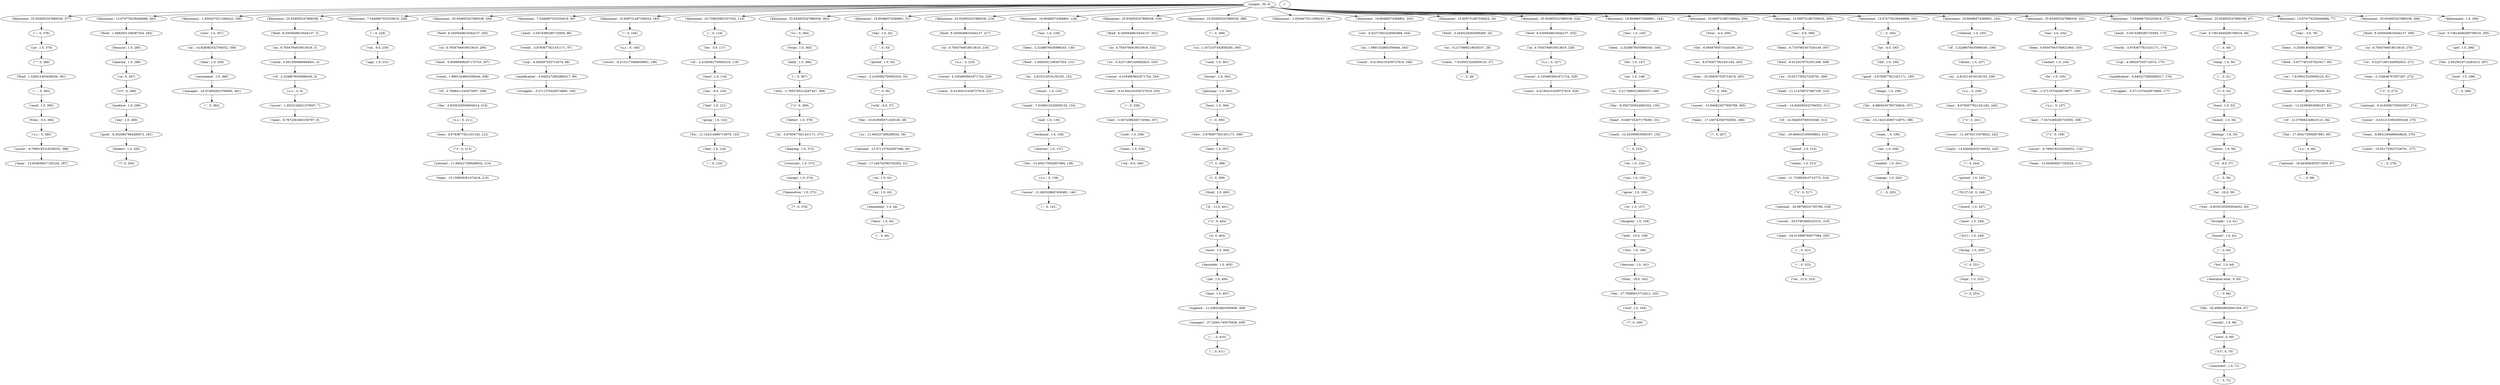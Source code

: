 strict digraph "" {
"('fired', -1.0083051168367554, 284)";
"('with', -15.0, 159)";
"('the', -19.666033100000803, 313)";
"(';', 0, 244)";
"('?', 0, 293)";
"('soccer', 4.1054903841871724, 328)";
"('u.s.', 0, 139)";
"('u.s.', 0, 107)";
"(';', 0, 395)";
"('coach', -14.826082032794552, 243)";
"('relieved', 1.0, 235)";
"('klinsmann', 25.934955247889338, 377)";
"('fired', 8.3305649610544137, 325)";
"('(', 0, 251)";
"('mixed', 1.0, 54)";
"(\"'s\", 0, 273)";
"('coach', -7.6195615245959125, 27)";
"('as', 6.7934794918013619, 3)";
"('.', 0, 72)";
"('posted', 1.0, 245)";
"('national', -5.4165082750002007, 274)";
"(\"'s\", 0, 241)";
"('job', 1.0, 406)";
"('.', 0, 278)";
"('coach', -10.021735027328791, 277)";
"('.', 0, 28)";
"('times', 1.0, 339)";
"('as', 6.7934794918013619, 218)";
"('the', -8.3567355642862324, 150)";
"(',', 0, 192)";
"('as', -5.2173880218630337, 26)";
"('klinsmann', 13.674776239446688, 283)";
"('cup', -4.309297535714574, 98)";
"('fired', 8.3305649610544137, 269)";
"('klinsmann', -1.6504475211066243, 356)";
"('next', 1.0, 397)";
"('been', -6.7197881657434149, 307)";
"(\"'s\", 0, 317)";
"('has', 1.0, 129)";
"('manager', -27.22941745579439, 409)";
"('";
"('-', 0, 229)";
"('as', 6.7934794918013619, 270)";
"('klinsmann', 25.934955247889338, 1)";
"('.', 0, 362)";
"('qualification', -4.9402272892860317, 99)";
"('struggles', -5.5711570428574895, 100)";
"('new', -3.0474380285716594, 337)";
"('.', 0, 125)";
"('klinsmann', 7.5446867352253619, 228)";
"('the', -10.618595071429148, 38)";
"('app', 1.0, 231)";
"('team', -15.150839291472618, 215)";
"('coach', -14.826082032794552, 311)";
"('with', -6.0, 37)";
"('soccer', -8.7890192316256552, 386)";
"('as', 6.7934794918013619, 332)";
"('head', -9.649735207179269, 151)";
"('klinsmann', 25.934955247889338, 204)";
"('klinsmann', 7.5446867352253619, 95)";
"('``', 0, 33)";
"('espn', 1.0, 252)";
"('got', 1.0, 296)";
"('.', 0, 299)";
"('consistent', 1.0, 71)";
"('.', 0, 49)";
"('at', -2.4165082750002016, 118)";
"('of', -2.3248676035896345, 5)";
"('klinsmann', 10.609731487336024, 183)";
"('it', -8.0, 57)";
"('ways', -2.4165082750002016, 35)";
"('go', 1.0, 148)";
"('except', 1.0, 374)";
"('.', 0, 51)";
"('director', 1.0, 137)";
"('ca', 0, 287)";
"('?', 0, 165)";
"('boot', 1.0, 298)";
"('fired', -3.3430226363095485, 25)";
"('!', 0, 267)";
"('feelings', 1.0, 55)";
"('u.s.', 0, 185)";
"('amid', -3.0474380285716594, 173)";
"('sack', 1.0, 391)";
"('fired', -1.0083051168367554, 131)";
"('brian', 1.0, 365)";
"('their', 1.0, 359)";
"('vs.', 0, 364)";
"('national', -18.463946303571859, 87)";
"('going', 1.0, 122)";
"('at', -3.6783677821431171, 371)";
"('fired', 8.3305649610544137, 2)";
"('agree', 1.0, 156)";
"('team', -17.246742565762002, 266)";
"('fired', 8.3305649610544137, 217)";
"('you', 1.0, 155)";
"('honest', 1.0, 62)";
"('.', 0, 203)";
"('let', 1.0, 147)";
"('struggles', -5.5711570428574895, 177)";
"('klinsmann', 16.739820991557352, 115)";
"('klinsmann', 25.934955247889338, 363)";
"('results', 1.0, 68)";
"('klinsmann', 19.80486574366801, 31)";
"('national', -13.571157042857486, 40)";
"('just', 0.73814049285708516, 295)";
"('klinsmann', 25.934955247889338, 216)";
"('team', -13.054936017183234, 387)";
"('klinsmann', 19.80486574366801, 128)";
"('soccer', -1.0523134621379597, 7)";
"('have', 1.0, 53)";
"('the', -15.142314085714975, 198)";
"('...', 0, 88)";
"('things', 1.0, 196)";
"('.', 0, 141)";
"('desirable', 1.0, 405)";
"('team', -8.8631294686044626, 276)";
"('out', 0.73814049285708516, 48)";
"('permanent', 1.0, 360)";
"('been', -2.3248676035896345, 130)";
"('disagree', 1.0, 158)";
"('men', -2.154648767857287, 272)";
"('produce', 1.0, 289)";
"('-', 0, 322)";
"('kickers', 1.0, 292)";
"('klinsmann', 25.934955247889338, 330)";
"('coach', -7.6195615245959125, 134)";
"('themselves', 1.0, 375)";
"('hiring', 1.0, 250)";
"('kelly', 1.0, 366)";
"('from', -4.0, 260)";
"('he', -10.0, 59)";
"('brutally', 1.0, 61)";
"('needed', 1.0, 201)";
"('team', -17.246742565762002, 41)";
"('us', -0.52371901428582923, 333)";
"(\"n't\", 0, 70)";
"('states', 1.0, 315)";
"('the', -3.8330165500004014, 210)";
"('who', -3.6783677821431171, 396)";
"('has', 1.0, 32)";
"('america', 1.0, 286)";
"('parted', 1.0, 34)";
"('head', -9.649735207179269, 82)";
"('klinsmann', 25.934955247889338, 388)";
"('duties', 1.0, 237)";
"('record', 1.0, 247)";
"('via', -8.0, 340)";
"('...', 0, 410)";
"('good', -3.6783677821431171, 195)";
"('coach', -0.41304101639727619, 221)";
"('usmnt', 1.0, 133)";
"('team', -6.7672261943150787, 8)";
"('from', -5.0, 384)";
"('the', -17.404173592857891, 85)";
"('has', -5.0, 306)";
"('fired', 8.3305649610544137, 205)";
"('everyone', 1.0, 373)";
"('klinsmann', -1.6504475211066243, 18)";
"('least', 1.0, 119)";
"('and', 1.0, 135)";
"('but', 1.0, 64)";
"('as', 6.7934794918013619, 206)";
"('us', -11.940227289286032, 39)";
"('";
"('the', -6.0948760571433169, 261)";
"('u.s.', 0, 86)";
"('for', -9.8804545785720634, 197)";
"('klinsmann', 19.80486574366801, 343)";
"('us', -0.52371901428582923, 271)";
"('the', -35.499049650001204, 67)";
"('men', -21.725805810714775, 316)";
"('him', 1.0, 124)";
"(')', 0, 253)";
"('u.s.', 0, 239)";
"('-', 0, 184)";
"(\"n't\", 0, 288)";
"('amid', -3.0474380285716594, 96)";
"('as', -2.815214519130155, 238)";
"('out', -0.52371901428582968, 344)";
"('.', 0, 116)";
"('klinsmann', 10.609731487336024, 24)";
"('i', 0, 399)";
"('klinsmann', 25.934955247889338, 324)";
"('klinsmann', 19.80486574366801, 144)";
"('men', -8.6783677821431162, 240)";
"('blaming', 1.0, 372)";
"('klinsmann', 10.609731487336024, 259)";
"('klinsmann', 10.609731487336024, 305)";
"(\"'s\", 0, 264)";
"('-', 0, 336)";
"('qualification', -4.9402272892860317, 176)";
"('head', -0.85989408287170743, 207)";
"('been', -2.3248676035896345, 146)";
"('he', -3.0, 117)";
"('.', 0, 46)";
"('?', 0, 398)";
"('soccer', -11.36792115478822, 242)";
"('u.s.', 0, 6)";
"('as', -14.826082032794552, 358)";
"('soccer', -34.57803846325131, 319)";
"('coach', 1.9891324863356044, 208)";
"('we', 1.0, 200)";
"('national', -11.940227289286032, 214)";
"('execution-wise', 0, 65)";
"('...', 0, 382)";
"('soccer', -13.946823077950789, 265)";
"('or', 1.0, 157)";
"('national', -24.98766531785769, 318)";
"('fired', -5.6777401557823417, 80)";
"('jurgen', 30, 0)";
"('good', -6.2020867964289472, 291)";
"('us', 1.1072107392856285, 390)";
"('cup', -4.309297535714574, 175)";
"('the', 2.9525619714283415, 297)";
"('york', 1.0, 338)";
"('this', 1.0, 160)";
"('about', 1.0, 56)";
"('did', 1.0, 194)";
"('who', -1.7855785214287447, 368)";
"('that', 1.0, 121)";
"('for', -11.142314085714979, 123)";
"('the', -1.5711570428574877, 106)";
"(\"'s\", 0, 213)";
"('as', 1.9891324863356044, 345)";
"('technical', 1.0, 136)";
"('immediate', 1.0, 44)";
"('for', -12.404173592857894, 138)";
"(\"'s\", 0, 109)";
"('klinsmann', 13.674776239446688, 191)";
"('of', -14.044655769333048, 312)";
"('do', 1.0, 154)";
"('of', -12.579682248615121, 84)";
"('fired', 1.326412402636036, 381)";
"('a', 0, 403)";
"('as', -7.6195615245959125, 81)";
"('has', -3.0, 78)";
"('via', -21.0, 323)";
"('former', 1.0, 392)";
"('has', -9.0, 120)";
"('was', -6.8330165500004032, 60)";
"('boss', 1.0, 394)";
"('u.s.', 0, 327)";
"('coach', -12.42390853006167, 152)";
"('klinsmann', 19.80486574366801, 234)";
"('klinsmann', 25.934955247889338, 101)";
"('been', 0.60507943784621965, 103)";
"('has', 5.0, 102)";
"('klinsmann', 7.5446867352253619, 172)";
"('klinsmann', 25.934955247889338, 47)";
"('were', 0, 69)";
"('coach', 4.3913059890684831, 4)";
"('sacked', 1.0, 104)";
"(\"'\", 0, 380)";
"(\"'s\", 0, 402)";
"('decision', 1.0, 161)";
"('?', 0, 376)";
"('more', 1.0, 404)";
"('axed', 1.0, 383)";
"('manager', -16.974602810768904, 361)";
"('u.s.', 0, 385)";
"('men', -7.0474380285716585, 108)";
"('because', 1.0, 285)";
"('head', -11.114708727897195, 310)";
"('as', -5.2173880218630337, 149)";
"(',', 0, 153)";
"(',', 0, 66)";
"('than', 1.0, 407)";
"('as', -10.021735027328791, 309)";
"('change', 1.0, 202)";
"(\"'s\", 0, 369)";
"('world', -3.6783677821431171, 174)";
"('u.s.', 0, 211)";
"('team', -13.054936017183234, 111)";
"('he', -4.0, 193)";
"('been', -5.2548146450254887, 79)";
"('fired', 8.3305649610544137, 331)";
"('klinsmann', 13.674776239446688, 77)";
"('jur', 1.0, 379)";
"('soccer', -8.7890192316256552, 110)";
"('soccer', 4.1054903841871724, 220)";
"('klinsmann', 25.934955247889338, 268)";
"('fired', -8.0124576752551349, 308)";
"('i', 0, 52)";
"('now', 1.0, 357)";
"('any', 1.0, 290)";
"('coach', -0.41304101639727619, 346)";
"('team..', 0, 199)";
"('ussf', 1.0, 164)";
"('.', 0, 58)";
"('us', -8.6783677821431162, 262)";
"(\"''\", 0, 36)";
"('coach', -0.41304101639727619, 329)";
"('of', -3.7898411243075607, 209)";
"('as', 6.7934794918013619, 326)";
"('via', -6.0, 230)";
"('from', -18.0, 162)";
"('soccer', -6.2101173084630901, 186)";
"('coach', -0.41304101639727619, 335)";
"('of', -2.3248676035896345, 236)";
"(',', 0, 63)";
"('an', 1.0, 43)";
"('since', 1.0, 248)";
"('by', 1.0, 105)";
"('men', -10.309297535714574, 263)";
"('the', -37.76090915714412, 163)";
"('u.s.', 0, 219)";
"('.', 0, 321)";
"('dang', 1.0, 50)";
"('.', 0, 411)";
"('as', -2.815214519130155, 132)";
"('2011', 1.0, 249)";
"('basis', 1.0, 45)";
"('germany', 1.0, 393)";
"('men', -8.6783677821431162, 212)";
"('world', -3.6783677821431171, 97)";
"('has', 1.0, 145)";
"('klinesmann', 1.0, 294)";
"('coach', -12.42390853006167, 83)";
"('--', 0, 378)";
"('soccer', -21.683528847438481, 140)";
"('it', -11.0, 401)";
"('england', -11.249524825000606, 408)";
"('soccer', -3.6312153853005249, 275)";
"('on', 1.0, 42)";
"('soccer', 4.1054903841871724, 334)";
"('55-27-16', 0, 246)";
"('better', 1.0, 370)";
"('team', -34.013968760077084, 320)";
"('think', 1.0, 400)";
"('united', 1.0, 314)";
"('fired', -1.0083051168367554, 284)" -> "('because', 1.0, 285)";
"('with', -15.0, 159)" -> "('this', 1.0, 160)";
"('the', -19.666033100000803, 313)" -> "('united', 1.0, 314)";
"(';', 0, 244)" -> "('posted', 1.0, 245)";
"('soccer', 4.1054903841871724, 328)" -> "('coach', -0.41304101639727619, 329)";
"('u.s.', 0, 139)" -> "('soccer', -21.683528847438481, 140)";
"('u.s.', 0, 107)" -> "('men', -7.0474380285716585, 108)";
"(';', 0, 395)" -> "('who', -3.6783677821431171, 396)";
"('coach', -14.826082032794552, 243)" -> "(';', 0, 244)";
"('relieved', 1.0, 235)" -> "('of', -2.3248676035896345, 236)";
"('klinsmann', 25.934955247889338, 377)" -> "('--', 0, 378)";
"('fired', 8.3305649610544137, 325)" -> "('as', 6.7934794918013619, 326)";
"('(', 0, 251)" -> "('espn', 1.0, 252)";
"('mixed', 1.0, 54)" -> "('feelings', 1.0, 55)";
"(\"'s\", 0, 273)" -> "('national', -5.4165082750002007, 274)";
"('coach', -7.6195615245959125, 27)" -> "('.', 0, 28)";
"('as', 6.7934794918013619, 3)" -> "('coach', 4.3913059890684831, 4)";
"('posted', 1.0, 245)" -> "('55-27-16', 0, 246)";
"('national', -5.4165082750002007, 274)" -> "('soccer', -3.6312153853005249, 275)";
"(\"'s\", 0, 241)" -> "('soccer', -11.36792115478822, 242)";
"('job', 1.0, 406)" -> "('than', 1.0, 407)";
"('coach', -10.021735027328791, 277)" -> "('.', 0, 278)";
"('times', 1.0, 339)" -> "('via', -8.0, 340)";
"('as', 6.7934794918013619, 218)" -> "('u.s.', 0, 219)";
"('the', -8.3567355642862324, 150)" -> "('head', -9.649735207179269, 151)";
"(',', 0, 192)" -> "('he', -4.0, 193)";
"('as', -5.2173880218630337, 26)" -> "('coach', -7.6195615245959125, 27)";
"('klinsmann', 13.674776239446688, 283)" -> "('fired', -1.0083051168367554, 284)";
"('cup', -4.309297535714574, 98)" -> "('qualification', -4.9402272892860317, 99)";
"('fired', 8.3305649610544137, 269)" -> "('as', 6.7934794918013619, 270)";
"('klinsmann', -1.6504475211066243, 356)" -> "('now', 1.0, 357)";
"('next', 1.0, 397)" -> "('?', 0, 398)";
"('been', -6.7197881657434149, 307)" -> "('fired', -8.0124576752551349, 308)";
"(\"'s\", 0, 317)" -> "('national', -24.98766531785769, 318)";
"('has', 1.0, 129)" -> "('been', -2.3248676035896345, 130)";
"('manager', -27.22941745579439, 409)" -> "('...', 0, 410)";
"(':', 0, 389)" -> "('us', 1.1072107392856285, 390)";
"('-', 0, 229)" -> "('via', -6.0, 230)";
"('as', 6.7934794918013619, 270)" -> "('us', -0.52371901428582923, 271)";
"('klinsmann', 25.934955247889338, 1)" -> "('fired', 8.3305649610544137, 2)";
"('qualification', -4.9402272892860317, 99)" -> "('struggles', -5.5711570428574895, 100)";
"('new', -3.0474380285716594, 337)" -> "('york', 1.0, 338)";
"('klinsmann', 7.5446867352253619, 228)" -> "('-', 0, 229)";
"('the', -10.618595071429148, 38)" -> "('us', -11.940227289286032, 39)";
"('coach', -14.826082032794552, 311)" -> "('of', -14.044655769333048, 312)";
"('with', -6.0, 37)" -> "('the', -10.618595071429148, 38)";
"('soccer', -8.7890192316256552, 386)" -> "('team', -13.054936017183234, 387)";
"('as', 6.7934794918013619, 332)" -> "('us', -0.52371901428582923, 333)";
"('head', -9.649735207179269, 151)" -> "('coach', -12.42390853006167, 152)";
"('klinsmann', 25.934955247889338, 204)" -> "('fired', 8.3305649610544137, 205)";
"('klinsmann', 7.5446867352253619, 95)" -> "('amid', -3.0474380285716594, 96)";
"('``', 0, 33)" -> "('parted', 1.0, 34)";
"('espn', 1.0, 252)" -> "(')', 0, 253)";
"('got', 1.0, 296)" -> "('the', 2.9525619714283415, 297)";
"('consistent', 1.0, 71)" -> "('.', 0, 72)";
"('.', 0, 49)" -> "('dang', 1.0, 50)";
"('at', -2.4165082750002016, 118)" -> "('least', 1.0, 119)";
"('of', -2.3248676035896345, 5)" -> "('u.s.', 0, 6)";
"('klinsmann', 10.609731487336024, 183)" -> "('-', 0, 184)";
"('it', -8.0, 57)" -> "('.', 0, 58)";
"('ways', -2.4165082750002016, 35)" -> "(\"''\", 0, 36)";
"('go', 1.0, 148)" -> "('as', -5.2173880218630337, 149)";
"('except', 1.0, 374)" -> "('themselves', 1.0, 375)";
"('.', 0, 51)" -> "('i', 0, 52)";
"('director', 1.0, 137)" -> "('for', -12.404173592857894, 138)";
"('ca', 0, 287)" -> "(\"n't\", 0, 288)";
"('boot', 1.0, 298)" -> "('.', 0, 299)";
"('fired', -3.3430226363095485, 25)" -> "('as', -5.2173880218630337, 26)";
"('feelings', 1.0, 55)" -> "('about', 1.0, 56)";
"('u.s.', 0, 185)" -> "('soccer', -6.2101173084630901, 186)";
"('amid', -3.0474380285716594, 173)" -> "('world', -3.6783677821431171, 174)";
"('sack', 1.0, 391)" -> "('former', 1.0, 392)";
"('fired', -1.0083051168367554, 131)" -> "('as', -2.815214519130155, 132)";
"('brian', 1.0, 365)" -> "('kelly', 1.0, 366)";
"('their', 1.0, 359)" -> "('permanent', 1.0, 360)";
"('vs.', 0, 364)" -> "('brian', 1.0, 365)";
"('national', -18.463946303571859, 87)" -> "('...', 0, 88)";
"('going', 1.0, 122)" -> "('for', -11.142314085714979, 123)";
"('at', -3.6783677821431171, 371)" -> "('blaming', 1.0, 372)";
"('fired', 8.3305649610544137, 2)" -> "('as', 6.7934794918013619, 3)";
"('agree', 1.0, 156)" -> "('or', 1.0, 157)";
"('team', -17.246742565762002, 266)" -> "('!', 0, 267)";
"('fired', 8.3305649610544137, 217)" -> "('as', 6.7934794918013619, 218)";
"('you', 1.0, 155)" -> "('agree', 1.0, 156)";
"('honest', 1.0, 62)" -> "(',', 0, 63)";
"('let', 1.0, 147)" -> "('go', 1.0, 148)";
"('klinsmann', 16.739820991557352, 115)" -> "('.', 0, 116)";
"('klinsmann', 25.934955247889338, 363)" -> "('vs.', 0, 364)";
"('results', 1.0, 68)" -> "('were', 0, 69)";
"('klinsmann', 19.80486574366801, 31)" -> "('has', 1.0, 32)";
"('national', -13.571157042857486, 40)" -> "('team', -17.246742565762002, 41)";
"('just', 0.73814049285708516, 295)" -> "('got', 1.0, 296)";
"('klinsmann', 25.934955247889338, 216)" -> "('fired', 8.3305649610544137, 217)";
"('klinsmann', 19.80486574366801, 128)" -> "('has', 1.0, 129)";
"('soccer', -1.0523134621379597, 7)" -> "('team', -6.7672261943150787, 8)";
"('have', 1.0, 53)" -> "('mixed', 1.0, 54)";
"('the', -15.142314085714975, 198)" -> "('team..', 0, 199)";
"('things', 1.0, 196)" -> "('for', -9.8804545785720634, 197)";
"('desirable', 1.0, 405)" -> "('job', 1.0, 406)";
"('team', -8.8631294686044626, 276)" -> "('coach', -10.021735027328791, 277)";
"('out', 0.73814049285708516, 48)" -> "('.', 0, 49)";
"('permanent', 1.0, 360)" -> "('manager', -16.974602810768904, 361)";
"('been', -2.3248676035896345, 130)" -> "('fired', -1.0083051168367554, 131)";
"('disagree', 1.0, 158)" -> "('with', -15.0, 159)";
"('men', -2.154648767857287, 272)" -> "(\"'s\", 0, 273)";
"('produce', 1.0, 289)" -> "('any', 1.0, 290)";
"('-', 0, 322)" -> "('via', -21.0, 323)";
"('kickers', 1.0, 292)" -> "('?', 0, 293)";
"('klinsmann', 25.934955247889338, 330)" -> "('fired', 8.3305649610544137, 331)";
"('coach', -7.6195615245959125, 134)" -> "('and', 1.0, 135)";
"('themselves', 1.0, 375)" -> "('?', 0, 376)";
"('hiring', 1.0, 250)" -> "('(', 0, 251)";
"('kelly', 1.0, 366)" -> "(':', 0, 367)";
"('from', -4.0, 260)" -> "('the', -6.0948760571433169, 261)";
"('he', -10.0, 59)" -> "('was', -6.8330165500004032, 60)";
"('brutally', 1.0, 61)" -> "('honest', 1.0, 62)";
"('needed', 1.0, 201)" -> "('change', 1.0, 202)";
"('team', -17.246742565762002, 41)" -> "('on', 1.0, 42)";
"('us', -0.52371901428582923, 333)" -> "('soccer', 4.1054903841871724, 334)";
"(\"n't\", 0, 70)" -> "('consistent', 1.0, 71)";
"('states', 1.0, 315)" -> "('men', -21.725805810714775, 316)";
"('the', -3.8330165500004014, 210)" -> "('u.s.', 0, 211)";
"('who', -3.6783677821431171, 396)" -> "('next', 1.0, 397)";
"('has', 1.0, 32)" -> "('``', 0, 33)";
"('america', 1.0, 286)" -> "('ca', 0, 287)";
"('parted', 1.0, 34)" -> "('ways', -2.4165082750002016, 35)";
"('head', -9.649735207179269, 82)" -> "('coach', -12.42390853006167, 83)";
"('klinsmann', 25.934955247889338, 388)" -> "(':', 0, 389)";
"('duties', 1.0, 237)" -> "('as', -2.815214519130155, 238)";
"('record', 1.0, 247)" -> "('since', 1.0, 248)";
"('...', 0, 410)" -> "('.', 0, 411)";
"('good', -3.6783677821431171, 195)" -> "('things', 1.0, 196)";
"('usmnt', 1.0, 133)" -> "('coach', -7.6195615245959125, 134)";
"('from', -5.0, 384)" -> "('u.s.', 0, 385)";
"('the', -17.404173592857891, 85)" -> "('u.s.', 0, 86)";
"('has', -5.0, 306)" -> "('been', -6.7197881657434149, 307)";
"('fired', 8.3305649610544137, 205)" -> "('as', 6.7934794918013619, 206)";
"('everyone', 1.0, 373)" -> "('except', 1.0, 374)";
"('least', 1.0, 119)" -> "('has', -9.0, 120)";
"('and', 1.0, 135)" -> "('technical', 1.0, 136)";
"('but', 1.0, 64)" -> "('execution-wise', 0, 65)";
"('as', 6.7934794918013619, 206)" -> "('head', -0.85989408287170743, 207)";
"('us', -11.940227289286032, 39)" -> "('national', -13.571157042857486, 40)";
"(':', 0, 367)" -> "('who', -1.7855785214287447, 368)";
"('the', -6.0948760571433169, 261)" -> "('us', -8.6783677821431162, 262)";
"('u.s.', 0, 86)" -> "('national', -18.463946303571859, 87)";
"('for', -9.8804545785720634, 197)" -> "('the', -15.142314085714975, 198)";
"('klinsmann', 19.80486574366801, 343)" -> "('out', -0.52371901428582968, 344)";
"('us', -0.52371901428582923, 271)" -> "('men', -2.154648767857287, 272)";
"('the', -35.499049650001204, 67)" -> "('results', 1.0, 68)";
"('men', -21.725805810714775, 316)" -> "(\"'s\", 0, 317)";
"('him', 1.0, 124)" -> "('.', 0, 125)";
"('u.s.', 0, 239)" -> "('men', -8.6783677821431162, 240)";
"('-', 0, 184)" -> "('u.s.', 0, 185)";
"(\"n't\", 0, 288)" -> "('produce', 1.0, 289)";
"('amid', -3.0474380285716594, 96)" -> "('world', -3.6783677821431171, 97)";
"('as', -2.815214519130155, 238)" -> "('u.s.', 0, 239)";
"('out', -0.52371901428582968, 344)" -> "('as', 1.9891324863356044, 345)";
"('.', 0, 116)" -> "('he', -3.0, 117)";
"('klinsmann', 10.609731487336024, 24)" -> "('fired', -3.3430226363095485, 25)";
"('i', 0, 399)" -> "('think', 1.0, 400)";
"('klinsmann', 25.934955247889338, 324)" -> "('fired', 8.3305649610544137, 325)";
"('klinsmann', 19.80486574366801, 144)" -> "('has', 1.0, 145)";
"('men', -8.6783677821431162, 240)" -> "(\"'s\", 0, 241)";
"('blaming', 1.0, 372)" -> "('everyone', 1.0, 373)";
"('klinsmann', 10.609731487336024, 259)" -> "('from', -4.0, 260)";
"('klinsmann', 10.609731487336024, 305)" -> "('has', -5.0, 306)";
"(\"'s\", 0, 264)" -> "('soccer', -13.946823077950789, 265)";
"('-', 0, 336)" -> "('new', -3.0474380285716594, 337)";
"('qualification', -4.9402272892860317, 176)" -> "('struggles', -5.5711570428574895, 177)";
"('head', -0.85989408287170743, 207)" -> "('coach', 1.9891324863356044, 208)";
"('been', -2.3248676035896345, 146)" -> "('let', 1.0, 147)";
"('he', -3.0, 117)" -> "('at', -2.4165082750002016, 118)";
"('?', 0, 398)" -> "('i', 0, 399)";
"('soccer', -11.36792115478822, 242)" -> "('coach', -14.826082032794552, 243)";
"('u.s.', 0, 6)" -> "('soccer', -1.0523134621379597, 7)";
"('as', -14.826082032794552, 358)" -> "('their', 1.0, 359)";
"('soccer', -34.57803846325131, 319)" -> "('team', -34.013968760077084, 320)";
"('coach', 1.9891324863356044, 208)" -> "('of', -3.7898411243075607, 209)";
"('we', 1.0, 200)" -> "('needed', 1.0, 201)";
"('national', -11.940227289286032, 214)" -> "('team', -15.150839291472618, 215)";
"('execution-wise', 0, 65)" -> "(',', 0, 66)";
"('...', 0, 382)" -> "('axed', 1.0, 383)";
"('soccer', -13.946823077950789, 265)" -> "('team', -17.246742565762002, 266)";
"('or', 1.0, 157)" -> "('disagree', 1.0, 158)";
"('national', -24.98766531785769, 318)" -> "('soccer', -34.57803846325131, 319)";
"('fired', -5.6777401557823417, 80)" -> "('as', -7.6195615245959125, 81)";
"('jurgen', 30, 0)" -> "('klinsmann', 25.934955247889338, 1)";
"('jurgen', 30, 0)" -> "('klinsmann', 7.5446867352253619, 172)";
"('jurgen', 30, 0)" -> "('klinsmann', 25.934955247889338, 47)";
"('jurgen', 30, 0)" -> "('klinsmann', 16.739820991557352, 115)";
"('jurgen', 30, 0)" -> "('klinsmann', 10.609731487336024, 305)";
"('jurgen', 30, 0)" -> "('klinsmann', 25.934955247889338, 377)";
"('jurgen', 30, 0)" -> "('klinsmann', 25.934955247889338, 363)";
"('jurgen', 30, 0)" -> "('klinsmann', 25.934955247889338, 330)";
"('jurgen', 30, 0)" -> "('klinsmann', -1.6504475211066243, 356)";
"('jurgen', 30, 0)" -> "('klinsmann', -1.6504475211066243, 18)";
"('jurgen', 30, 0)" -> "('klinsmann', 10.609731487336024, 24)";
"('jurgen', 30, 0)" -> "('klinsmann', 25.934955247889338, 204)";
"('jurgen', 30, 0)" -> "('klinsmann', 7.5446867352253619, 95)";
"('jurgen', 30, 0)" -> "('klinsmann', 13.674776239446688, 77)";
"('jurgen', 30, 0)" -> "('klinsmann', 19.80486574366801, 144)";
"('jurgen', 30, 0)" -> "('klinsmann', 13.674776239446688, 283)";
"('jurgen', 30, 0)" -> "('klinsmann', 25.934955247889338, 324)";
"('jurgen', 30, 0)" -> "('klinsmann', 25.934955247889338, 388)";
"('jurgen', 30, 0)" -> "('klinsmann', 10.609731487336024, 259)";
"('jurgen', 30, 0)" -> "('klinsmann', 13.674776239446688, 191)";
"('jurgen', 30, 0)" -> "('klinsmann', 19.80486574366801, 31)";
"('jurgen', 30, 0)" -> "('klinesmann', 1.0, 294)";
"('jurgen', 30, 0)" -> "('klinsmann', 25.934955247889338, 268)";
"('jurgen', 30, 0)" -> "('klinsmann', 25.934955247889338, 216)";
"('jurgen', 30, 0)" -> "('klinsmann', 19.80486574366801, 343)";
"('jurgen', 30, 0)" -> "('klinsmann', 10.609731487336024, 183)";
"('jurgen', 30, 0)" -> "('klinsmann', 19.80486574366801, 128)";
"('jurgen', 30, 0)" -> "('klinsmann', 7.5446867352253619, 228)";
"('jurgen', 30, 0)" -> "('klinsmann', 19.80486574366801, 234)";
"('jurgen', 30, 0)" -> "('klinsmann', 25.934955247889338, 101)";
"('good', -6.2020867964289472, 291)" -> "('kickers', 1.0, 292)";
"('us', 1.1072107392856285, 390)" -> "('sack', 1.0, 391)";
"('cup', -4.309297535714574, 175)" -> "('qualification', -4.9402272892860317, 176)";
"('the', 2.9525619714283415, 297)" -> "('boot', 1.0, 298)";
"('york', 1.0, 338)" -> "('times', 1.0, 339)";
"('this', 1.0, 160)" -> "('decision', 1.0, 161)";
"('about', 1.0, 56)" -> "('it', -8.0, 57)";
"('did', 1.0, 194)" -> "('good', -3.6783677821431171, 195)";
"('who', -1.7855785214287447, 368)" -> "(\"'s\", 0, 369)";
"('that', 1.0, 121)" -> "('going', 1.0, 122)";
"('for', -11.142314085714979, 123)" -> "('him', 1.0, 124)";
"('the', -1.5711570428574877, 106)" -> "('u.s.', 0, 107)";
"(\"'s\", 0, 213)" -> "('national', -11.940227289286032, 214)";
"('as', 1.9891324863356044, 345)" -> "('coach', -0.41304101639727619, 346)";
"('technical', 1.0, 136)" -> "('director', 1.0, 137)";
"('immediate', 1.0, 44)" -> "('basis', 1.0, 45)";
"('for', -12.404173592857894, 138)" -> "('u.s.', 0, 139)";
"(\"'s\", 0, 109)" -> "('soccer', -8.7890192316256552, 110)";
"('klinsmann', 13.674776239446688, 191)" -> "(',', 0, 192)";
"('of', -14.044655769333048, 312)" -> "('the', -19.666033100000803, 313)";
"('do', 1.0, 154)" -> "('you', 1.0, 155)";
"('of', -12.579682248615121, 84)" -> "('the', -17.404173592857891, 85)";
"('fired', 1.326412402636036, 381)" -> "('...', 0, 382)";
"('a', 0, 403)" -> "('more', 1.0, 404)";
"('as', -7.6195615245959125, 81)" -> "('head', -9.649735207179269, 82)";
"('has', -3.0, 78)" -> "('been', -5.2548146450254887, 79)";
"('former', 1.0, 392)" -> "('germany', 1.0, 393)";
"('has', -9.0, 120)" -> "('that', 1.0, 121)";
"('was', -6.8330165500004032, 60)" -> "('brutally', 1.0, 61)";
"('boss', 1.0, 394)" -> "(';', 0, 395)";
"('u.s.', 0, 327)" -> "('soccer', 4.1054903841871724, 328)";
"('coach', -12.42390853006167, 152)" -> "(',', 0, 153)";
"('klinsmann', 19.80486574366801, 234)" -> "('relieved', 1.0, 235)";
"('klinsmann', 25.934955247889338, 101)" -> "('has', 5.0, 102)";
"('been', 0.60507943784621965, 103)" -> "('sacked', 1.0, 104)";
"('has', 5.0, 102)" -> "('been', 0.60507943784621965, 103)";
"('klinsmann', 7.5446867352253619, 172)" -> "('amid', -3.0474380285716594, 173)";
"('klinsmann', 25.934955247889338, 47)" -> "('out', 0.73814049285708516, 48)";
"('were', 0, 69)" -> "(\"n't\", 0, 70)";
"('coach', 4.3913059890684831, 4)" -> "('of', -2.3248676035896345, 5)";
"('sacked', 1.0, 104)" -> "('by', 1.0, 105)";
"(\"'\", 0, 380)" -> "('fired', 1.326412402636036, 381)";
"(\"'s\", 0, 402)" -> "('a', 0, 403)";
"('decision', 1.0, 161)" -> "('from', -18.0, 162)";
"('more', 1.0, 404)" -> "('desirable', 1.0, 405)";
"('axed', 1.0, 383)" -> "('from', -5.0, 384)";
"('manager', -16.974602810768904, 361)" -> "('.', 0, 362)";
"('u.s.', 0, 385)" -> "('soccer', -8.7890192316256552, 386)";
"('men', -7.0474380285716585, 108)" -> "(\"'s\", 0, 109)";
"('because', 1.0, 285)" -> "('america', 1.0, 286)";
"('head', -11.114708727897195, 310)" -> "('coach', -14.826082032794552, 311)";
"('as', -5.2173880218630337, 149)" -> "('the', -8.3567355642862324, 150)";
"(',', 0, 153)" -> "('do', 1.0, 154)";
"(',', 0, 66)" -> "('the', -35.499049650001204, 67)";
"('than', 1.0, 407)" -> "('england', -11.249524825000606, 408)";
"('as', -10.021735027328791, 309)" -> "('head', -11.114708727897195, 310)";
"('change', 1.0, 202)" -> "('.', 0, 203)";
"(\"'s\", 0, 369)" -> "('better', 1.0, 370)";
"('world', -3.6783677821431171, 174)" -> "('cup', -4.309297535714574, 175)";
"('u.s.', 0, 211)" -> "('men', -8.6783677821431162, 212)";
"('he', -4.0, 193)" -> "('did', 1.0, 194)";
"('been', -5.2548146450254887, 79)" -> "('fired', -5.6777401557823417, 80)";
"('fired', 8.3305649610544137, 331)" -> "('as', 6.7934794918013619, 332)";
"('klinsmann', 13.674776239446688, 77)" -> "('has', -3.0, 78)";
"('jur', 1.0, 379)" -> "(\"'\", 0, 380)";
"('soccer', -8.7890192316256552, 110)" -> "('team', -13.054936017183234, 111)";
"('soccer', 4.1054903841871724, 220)" -> "('coach', -0.41304101639727619, 221)";
"('klinsmann', 25.934955247889338, 268)" -> "('fired', 8.3305649610544137, 269)";
"('fired', -8.0124576752551349, 308)" -> "('as', -10.021735027328791, 309)";
"('i', 0, 52)" -> "('have', 1.0, 53)";
"('now', 1.0, 357)" -> "('as', -14.826082032794552, 358)";
"('any', 1.0, 290)" -> "('good', -6.2020867964289472, 291)";
"('team..', 0, 199)" -> "('we', 1.0, 200)";
"('ussf', 1.0, 164)" -> "('?', 0, 165)";
"('.', 0, 58)" -> "('he', -10.0, 59)";
"('us', -8.6783677821431162, 262)" -> "('men', -10.309297535714574, 263)";
"(\"''\", 0, 36)" -> "('with', -6.0, 37)";
"('of', -3.7898411243075607, 209)" -> "('the', -3.8330165500004014, 210)";
"('as', 6.7934794918013619, 326)" -> "('u.s.', 0, 327)";
"('via', -6.0, 230)" -> "('app', 1.0, 231)";
"('from', -18.0, 162)" -> "('the', -37.76090915714412, 163)";
"('coach', -0.41304101639727619, 335)" -> "('-', 0, 336)";
"('of', -2.3248676035896345, 236)" -> "('duties', 1.0, 237)";
"(',', 0, 63)" -> "('but', 1.0, 64)";
"('an', 1.0, 43)" -> "('immediate', 1.0, 44)";
"('since', 1.0, 248)" -> "('2011', 1.0, 249)";
"('by', 1.0, 105)" -> "('the', -1.5711570428574877, 106)";
"('men', -10.309297535714574, 263)" -> "(\"'s\", 0, 264)";
"('the', -37.76090915714412, 163)" -> "('ussf', 1.0, 164)";
"('u.s.', 0, 219)" -> "('soccer', 4.1054903841871724, 220)";
"('.', 0, 321)" -> "('-', 0, 322)";
"('dang', 1.0, 50)" -> "('.', 0, 51)";
"('as', -2.815214519130155, 132)" -> "('usmnt', 1.0, 133)";
"('2011', 1.0, 249)" -> "('hiring', 1.0, 250)";
"('basis', 1.0, 45)" -> "('.', 0, 46)";
"('germany', 1.0, 393)" -> "('boss', 1.0, 394)";
"('men', -8.6783677821431162, 212)" -> "(\"'s\", 0, 213)";
"('world', -3.6783677821431171, 97)" -> "('cup', -4.309297535714574, 98)";
"('has', 1.0, 145)" -> "('been', -2.3248676035896345, 146)";
"('klinesmann', 1.0, 294)" -> "('just', 0.73814049285708516, 295)";
"('coach', -12.42390853006167, 83)" -> "('of', -12.579682248615121, 84)";
"('--', 0, 378)" -> "('jur', 1.0, 379)";
"('soccer', -21.683528847438481, 140)" -> "('.', 0, 141)";
"('it', -11.0, 401)" -> "(\"'s\", 0, 402)";
"('england', -11.249524825000606, 408)" -> "('manager', -27.22941745579439, 409)";
"('soccer', -3.6312153853005249, 275)" -> "('team', -8.8631294686044626, 276)";
"('on', 1.0, 42)" -> "('an', 1.0, 43)";
"('soccer', 4.1054903841871724, 334)" -> "('coach', -0.41304101639727619, 335)";
"('55-27-16', 0, 246)" -> "('record', 1.0, 247)";
"('better', 1.0, 370)" -> "('at', -3.6783677821431171, 371)";
"('team', -34.013968760077084, 320)" -> "('.', 0, 321)";
"('think', 1.0, 400)" -> "('it', -11.0, 401)";
"('united', 1.0, 314)" -> "('states', 1.0, 315)";
}
